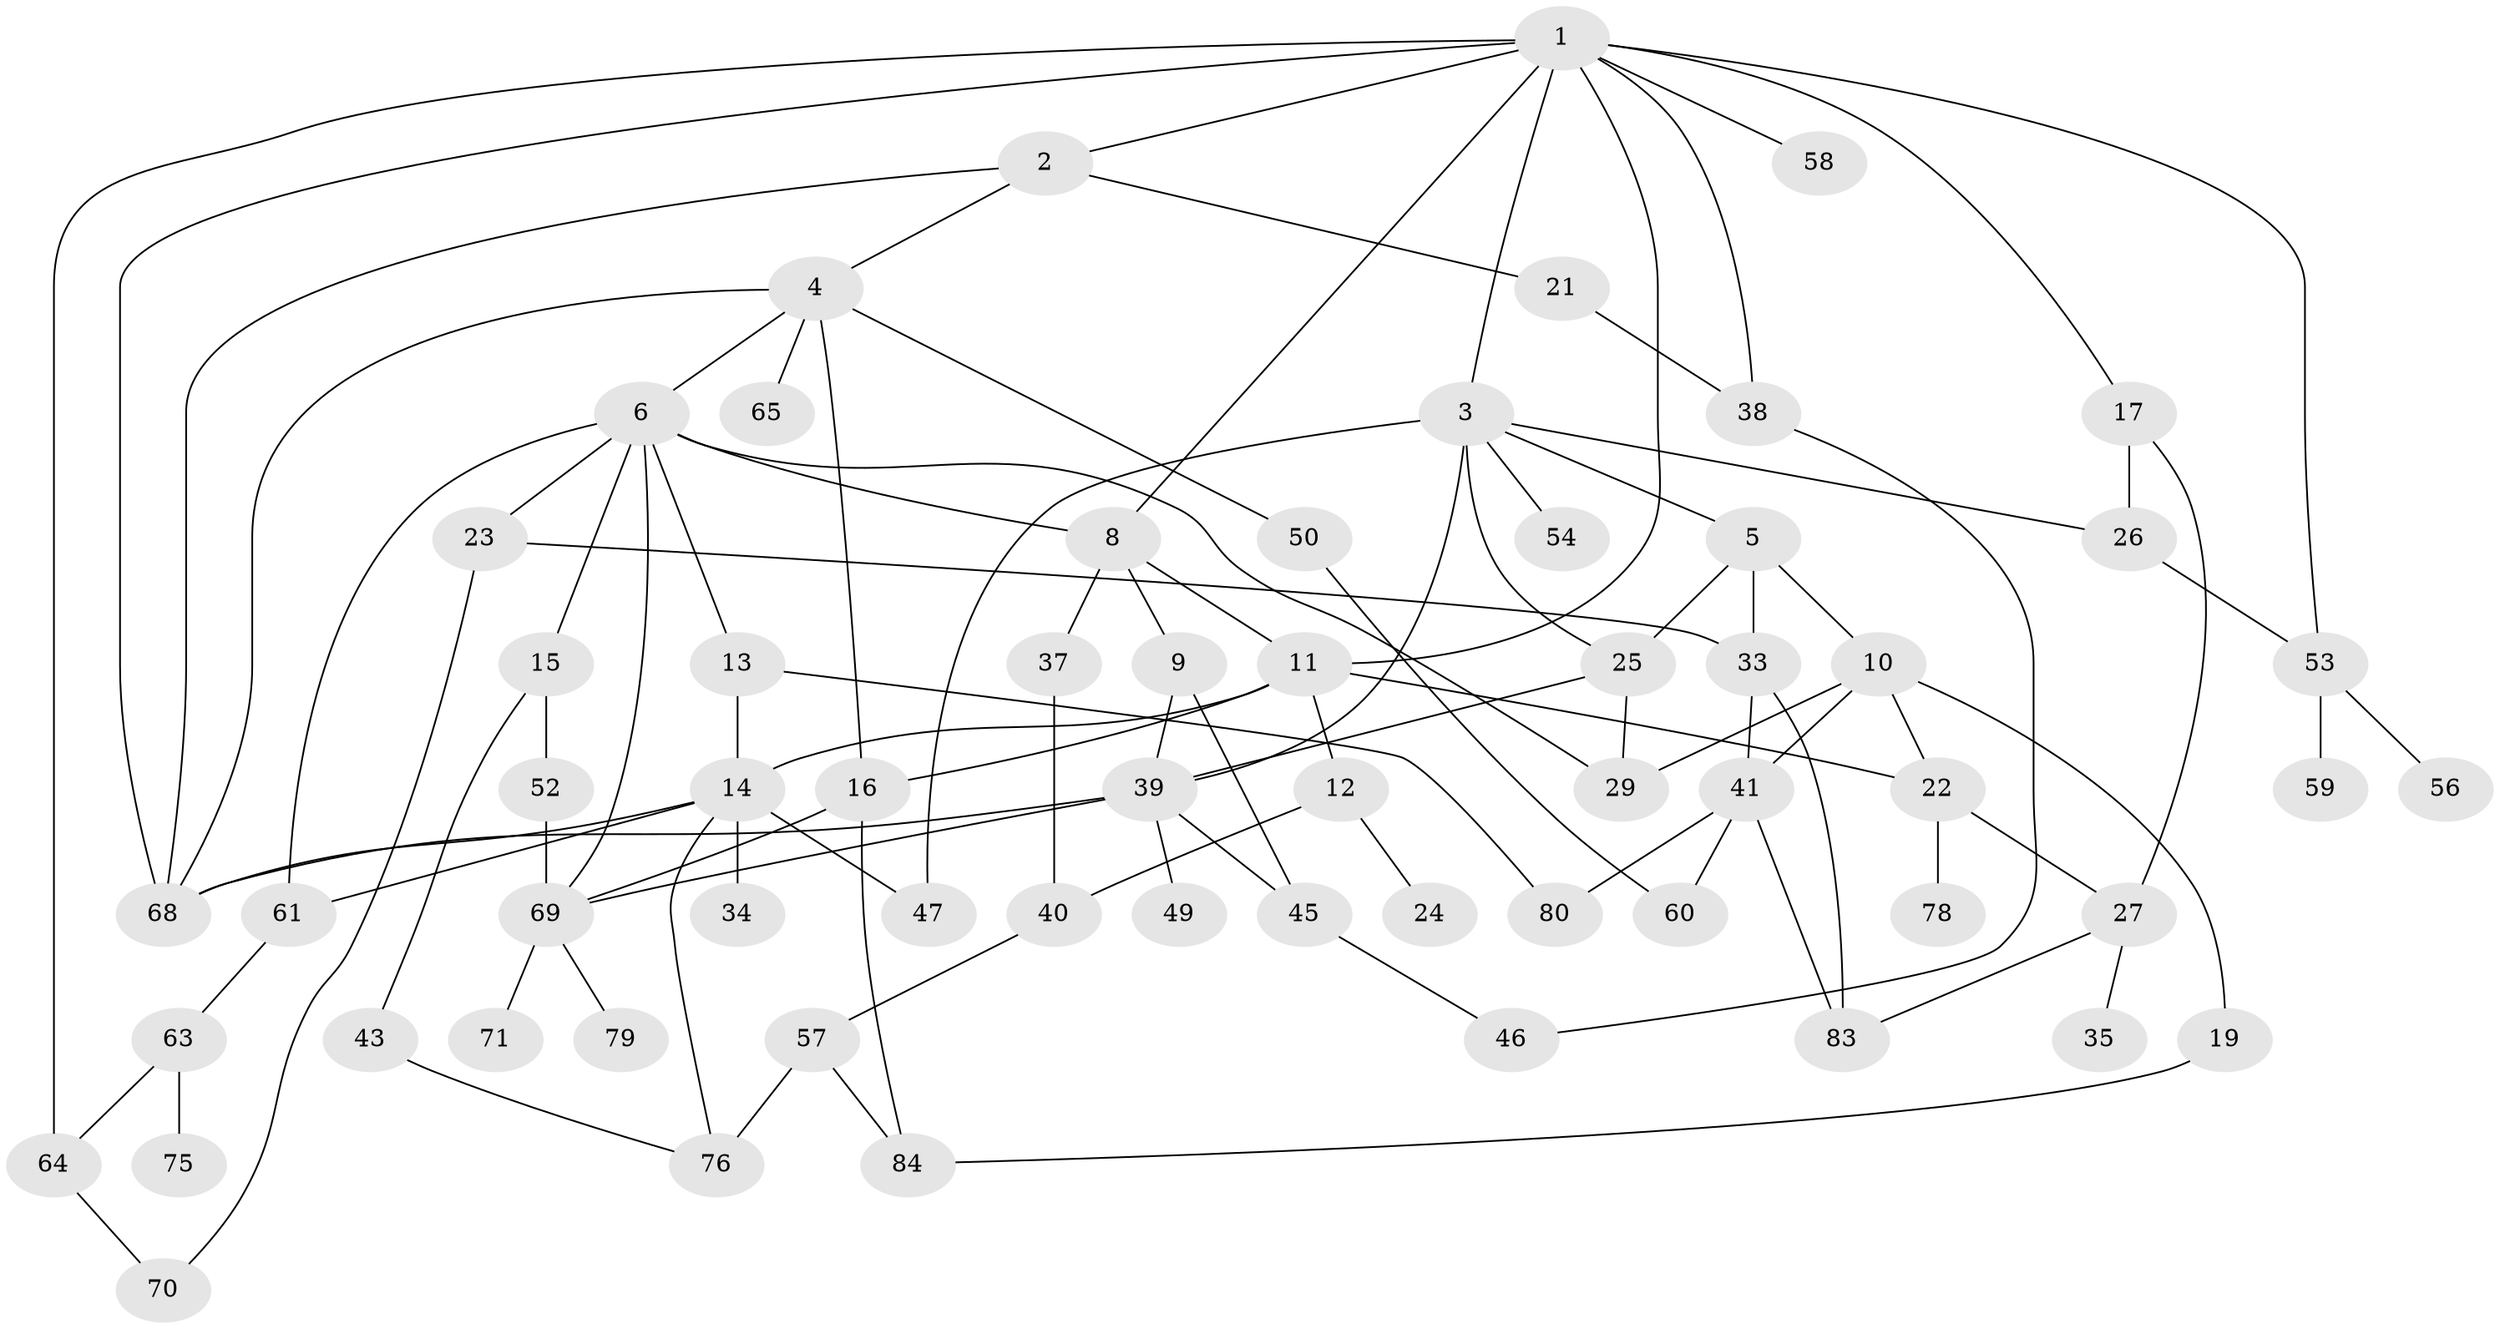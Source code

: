 // original degree distribution, {8: 0.02247191011235955, 4: 0.11235955056179775, 7: 0.011235955056179775, 6: 0.033707865168539325, 2: 0.29213483146067415, 5: 0.0898876404494382, 3: 0.2247191011235955, 1: 0.21348314606741572}
// Generated by graph-tools (version 1.1) at 2025/10/02/27/25 16:10:52]
// undirected, 62 vertices, 99 edges
graph export_dot {
graph [start="1"]
  node [color=gray90,style=filled];
  1 [super="+62"];
  2;
  3;
  4;
  5;
  6 [super="+7"];
  8 [super="+81"];
  9;
  10 [super="+31"];
  11;
  12 [super="+86"];
  13 [super="+28"];
  14 [super="+20"];
  15 [super="+18"];
  16 [super="+72"];
  17 [super="+30"];
  19;
  21;
  22 [super="+89"];
  23 [super="+32"];
  24;
  25 [super="+82"];
  26 [super="+48"];
  27;
  29 [super="+55"];
  33 [super="+36"];
  34;
  35;
  37;
  38 [super="+51"];
  39 [super="+42"];
  40;
  41 [super="+74"];
  43 [super="+44"];
  45 [super="+73"];
  46;
  47;
  49;
  50;
  52;
  53 [super="+88"];
  54;
  56;
  57;
  58;
  59;
  60;
  61;
  63 [super="+67"];
  64 [super="+66"];
  65;
  68 [super="+85"];
  69 [super="+77"];
  70;
  71;
  75;
  76 [super="+87"];
  78;
  79;
  80;
  83;
  84;
  1 -- 2;
  1 -- 3;
  1 -- 17;
  1 -- 38;
  1 -- 58;
  1 -- 64;
  1 -- 11;
  1 -- 68;
  1 -- 53;
  1 -- 8;
  2 -- 4;
  2 -- 21;
  2 -- 68;
  3 -- 5;
  3 -- 25;
  3 -- 54;
  3 -- 39;
  3 -- 47;
  3 -- 26;
  4 -- 6;
  4 -- 50;
  4 -- 65;
  4 -- 68;
  4 -- 16;
  5 -- 10;
  5 -- 25;
  5 -- 33;
  6 -- 8;
  6 -- 13;
  6 -- 15;
  6 -- 23;
  6 -- 61;
  6 -- 69;
  6 -- 29;
  8 -- 9;
  8 -- 11;
  8 -- 37;
  9 -- 39;
  9 -- 45;
  10 -- 19;
  10 -- 29;
  10 -- 22;
  10 -- 41;
  11 -- 12;
  11 -- 14;
  11 -- 16;
  11 -- 22;
  12 -- 24;
  12 -- 40;
  13 -- 80;
  13 -- 14;
  14 -- 34;
  14 -- 47;
  14 -- 61;
  14 -- 68;
  14 -- 76;
  15 -- 43;
  15 -- 52;
  16 -- 69;
  16 -- 84;
  17 -- 26;
  17 -- 27;
  19 -- 84;
  21 -- 38;
  22 -- 27;
  22 -- 78;
  23 -- 33;
  23 -- 70;
  25 -- 39;
  25 -- 29;
  26 -- 53;
  27 -- 35;
  27 -- 83;
  33 -- 41;
  33 -- 83;
  37 -- 40;
  38 -- 46;
  39 -- 49;
  39 -- 45;
  39 -- 68;
  39 -- 69;
  40 -- 57;
  41 -- 60;
  41 -- 80;
  41 -- 83;
  43 -- 76;
  45 -- 46;
  50 -- 60;
  52 -- 69;
  53 -- 56;
  53 -- 59;
  57 -- 84;
  57 -- 76;
  61 -- 63;
  63 -- 75;
  63 -- 64;
  64 -- 70;
  69 -- 71;
  69 -- 79;
}

